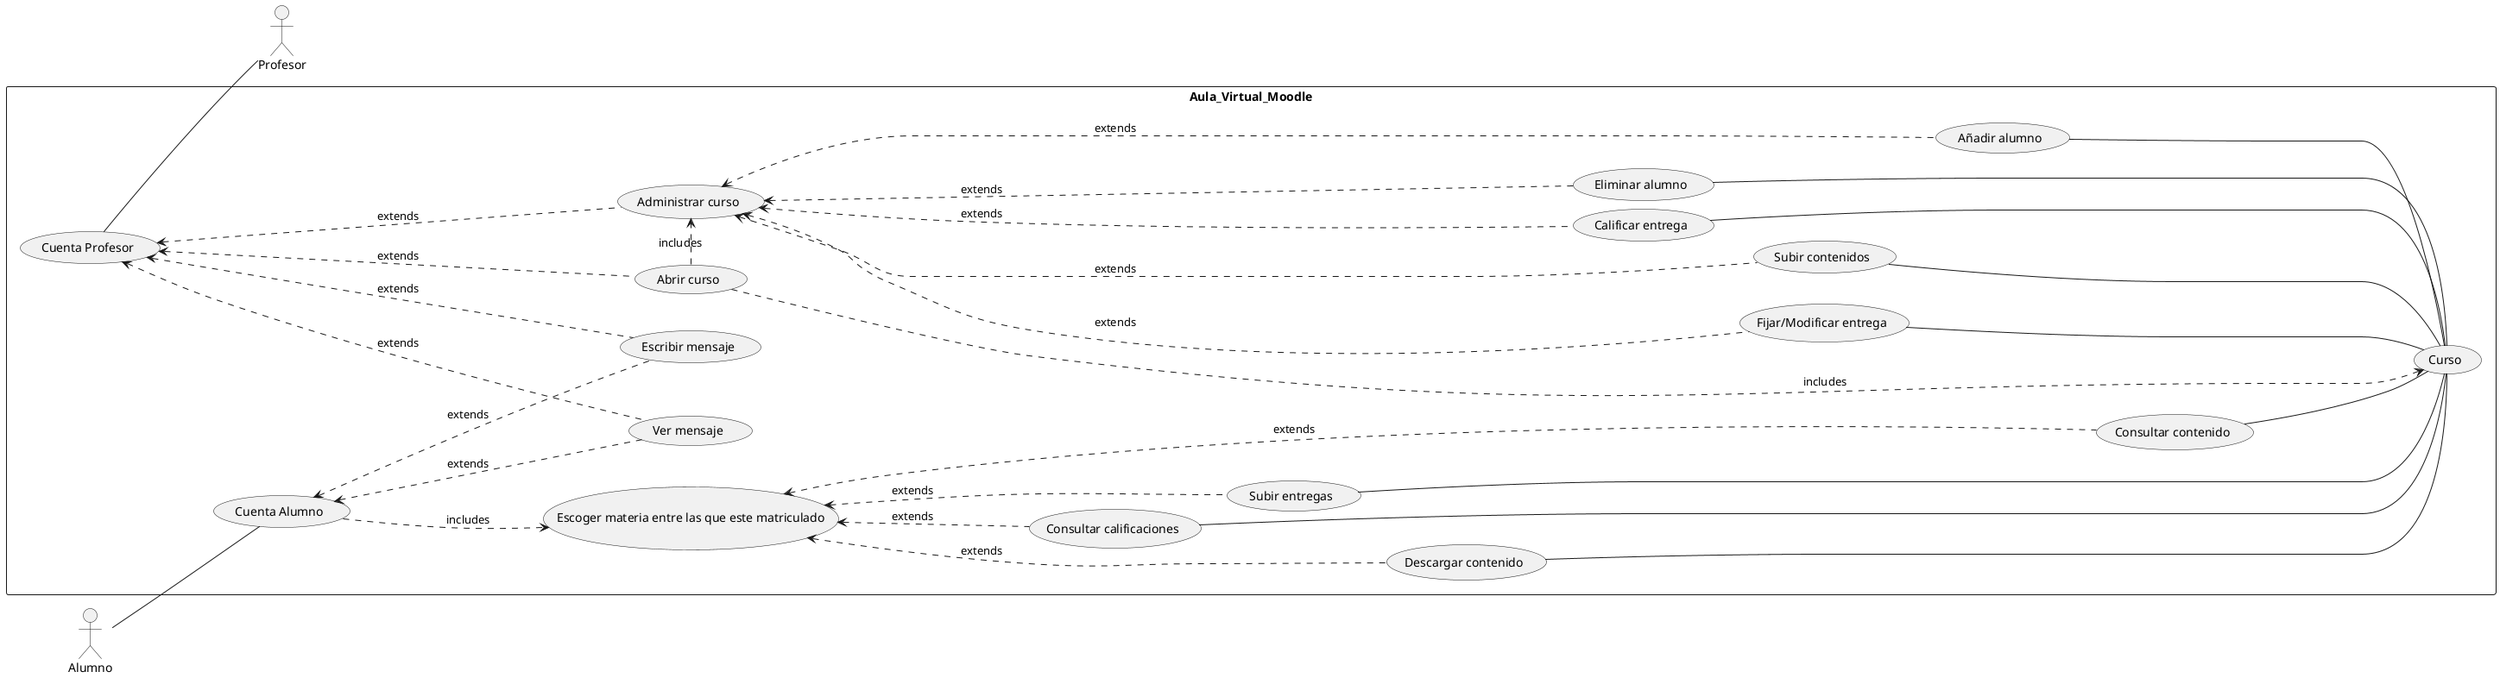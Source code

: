 @startuml Ejercicio 2

skinparam packageStyle rectangle
left to right direction

actor Alumno
actor Profesor

rectangle Aula_Virtual_Moodle {
    (Abrir curso) as (AbrirCur)
    (Administrar curso) as (AdminCur)

    (Cuenta Alumno) as (CueAlu)
    (Escoger materia entre las que este matriculado) as (EsMa)
    (Cuenta Profesor) as (CuenProf)

    (Curso) as (Cur)


    (Subir entregas) as (SubEnt)
    (Consultar contenido) as (ConCon)
    (Descargar contenido) as (DesCon)
    (Consultar calificaciones) as (ConCal)

    (Fijar/Modificar entrega) as (Ent)
    (Subir contenidos) as (Sub)
    (Calificar entrega) as (Cal)
    
    (Ver mensaje) as (VerMen)
    (Escribir mensaje) as (EscMen)

    (Eliminar alumno) as (ElAl)
    (Añadir alumno) as (AnAl)
    
    Profesor -up- CuenProf
    Alumno -- CueAlu

    CueAlu .> EsMa : includes

    EsMa <.... DesCon : extends
    EsMa <.... ConCon : extends
    EsMa <... SubEnt : extends
    EsMa <... ConCal : extends
    CueAlu <... EscMen : extends
    CueAlu <... VerMen : extends

    AbrirCur .> AdminCur : includes
    
    DesCon ------ Cur
    ConCon ---- Cur
    SubEnt ---- Cur
    ConCal ------ Cur

    CuenProf <.... EscMen : extends
    CuenProf <.... VerMen : extends
    CuenProf <.... AbrirCur : extends
    AbrirCur ....> Cur : includes
    CuenProf <.... AdminCur : extends
    AdminCur <..... Ent : extends
    AdminCur <..... Sub : extends
    AdminCur <.... Cal : extends
    AdminCur <.... AnAl : extends
    AdminCur <.... ElAl : extends
    Ent ----- Cur
    Sub ----- Cur
    Cal ----- Cur
    AnAl ---- Cur
    ElAl ----- Cur

    




    
}

@enduml
